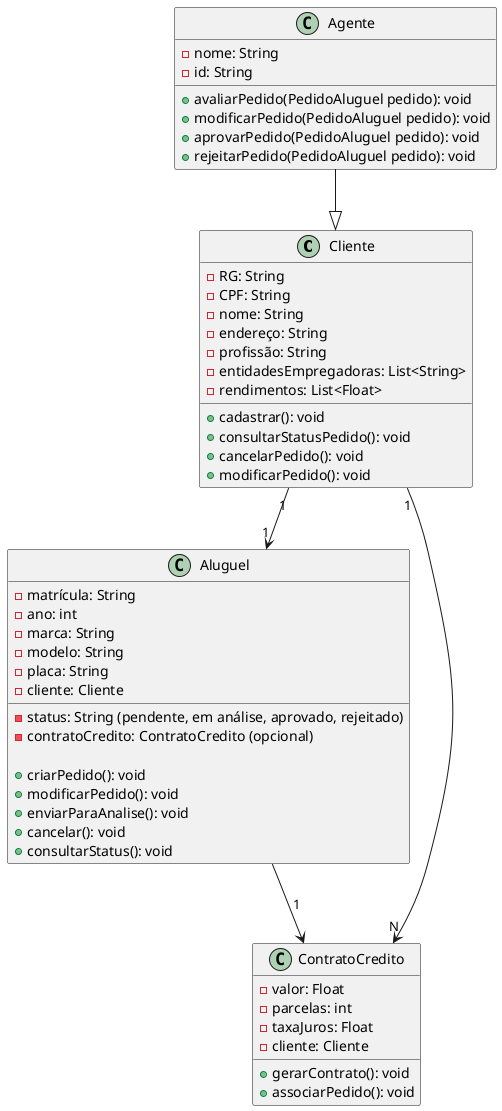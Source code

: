 @startuml
class Cliente {
    - RG: String
    - CPF: String
    - nome: String
    - endereço: String
    - profissão: String
    - entidadesEmpregadoras: List<String>
    - rendimentos: List<Float>
    
    + cadastrar(): void
    + consultarStatusPedido(): void
    + cancelarPedido(): void
    + modificarPedido(): void
}

class Aluguel {
    - matrícula: String
    - ano: int
    - marca: String
    - modelo: String
    - placa: String
    - status: String (pendente, em análise, aprovado, rejeitado)
    - cliente: Cliente
    - contratoCredito: ContratoCredito (opcional)
    
    + criarPedido(): void
    + modificarPedido(): void
    + enviarParaAnalise(): void
    + cancelar(): void
    + consultarStatus(): void
}

class ContratoCredito {
    - valor: Float
    - parcelas: int
    - taxaJuros: Float
    - cliente: Cliente
    
    + gerarContrato(): void
    + associarPedido(): void
}

class Agente {
    - nome: String
    - id: String
    
    + avaliarPedido(PedidoAluguel pedido): void
    + modificarPedido(PedidoAluguel pedido): void
    + aprovarPedido(PedidoAluguel pedido): void
    + rejeitarPedido(PedidoAluguel pedido): void
}

Cliente "1" --> "N" ContratoCredito
Cliente "1" --> "1" Aluguel
Aluguel --> ContratoCredito : "1"
Agente --|> Cliente
@enduml
